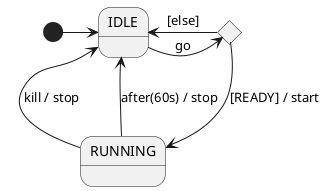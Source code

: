 @startuml
    state IDLE 
    state RUNNING
    state C <<choice>>
    [*] -> IDLE
    IDLE -> C : go
    C -> RUNNING : [READY] / start
    C -> IDLE : [else]
    RUNNING -> IDLE : kill / stop
    RUNNING --> IDLE : after(60s) / stop
@enduml

